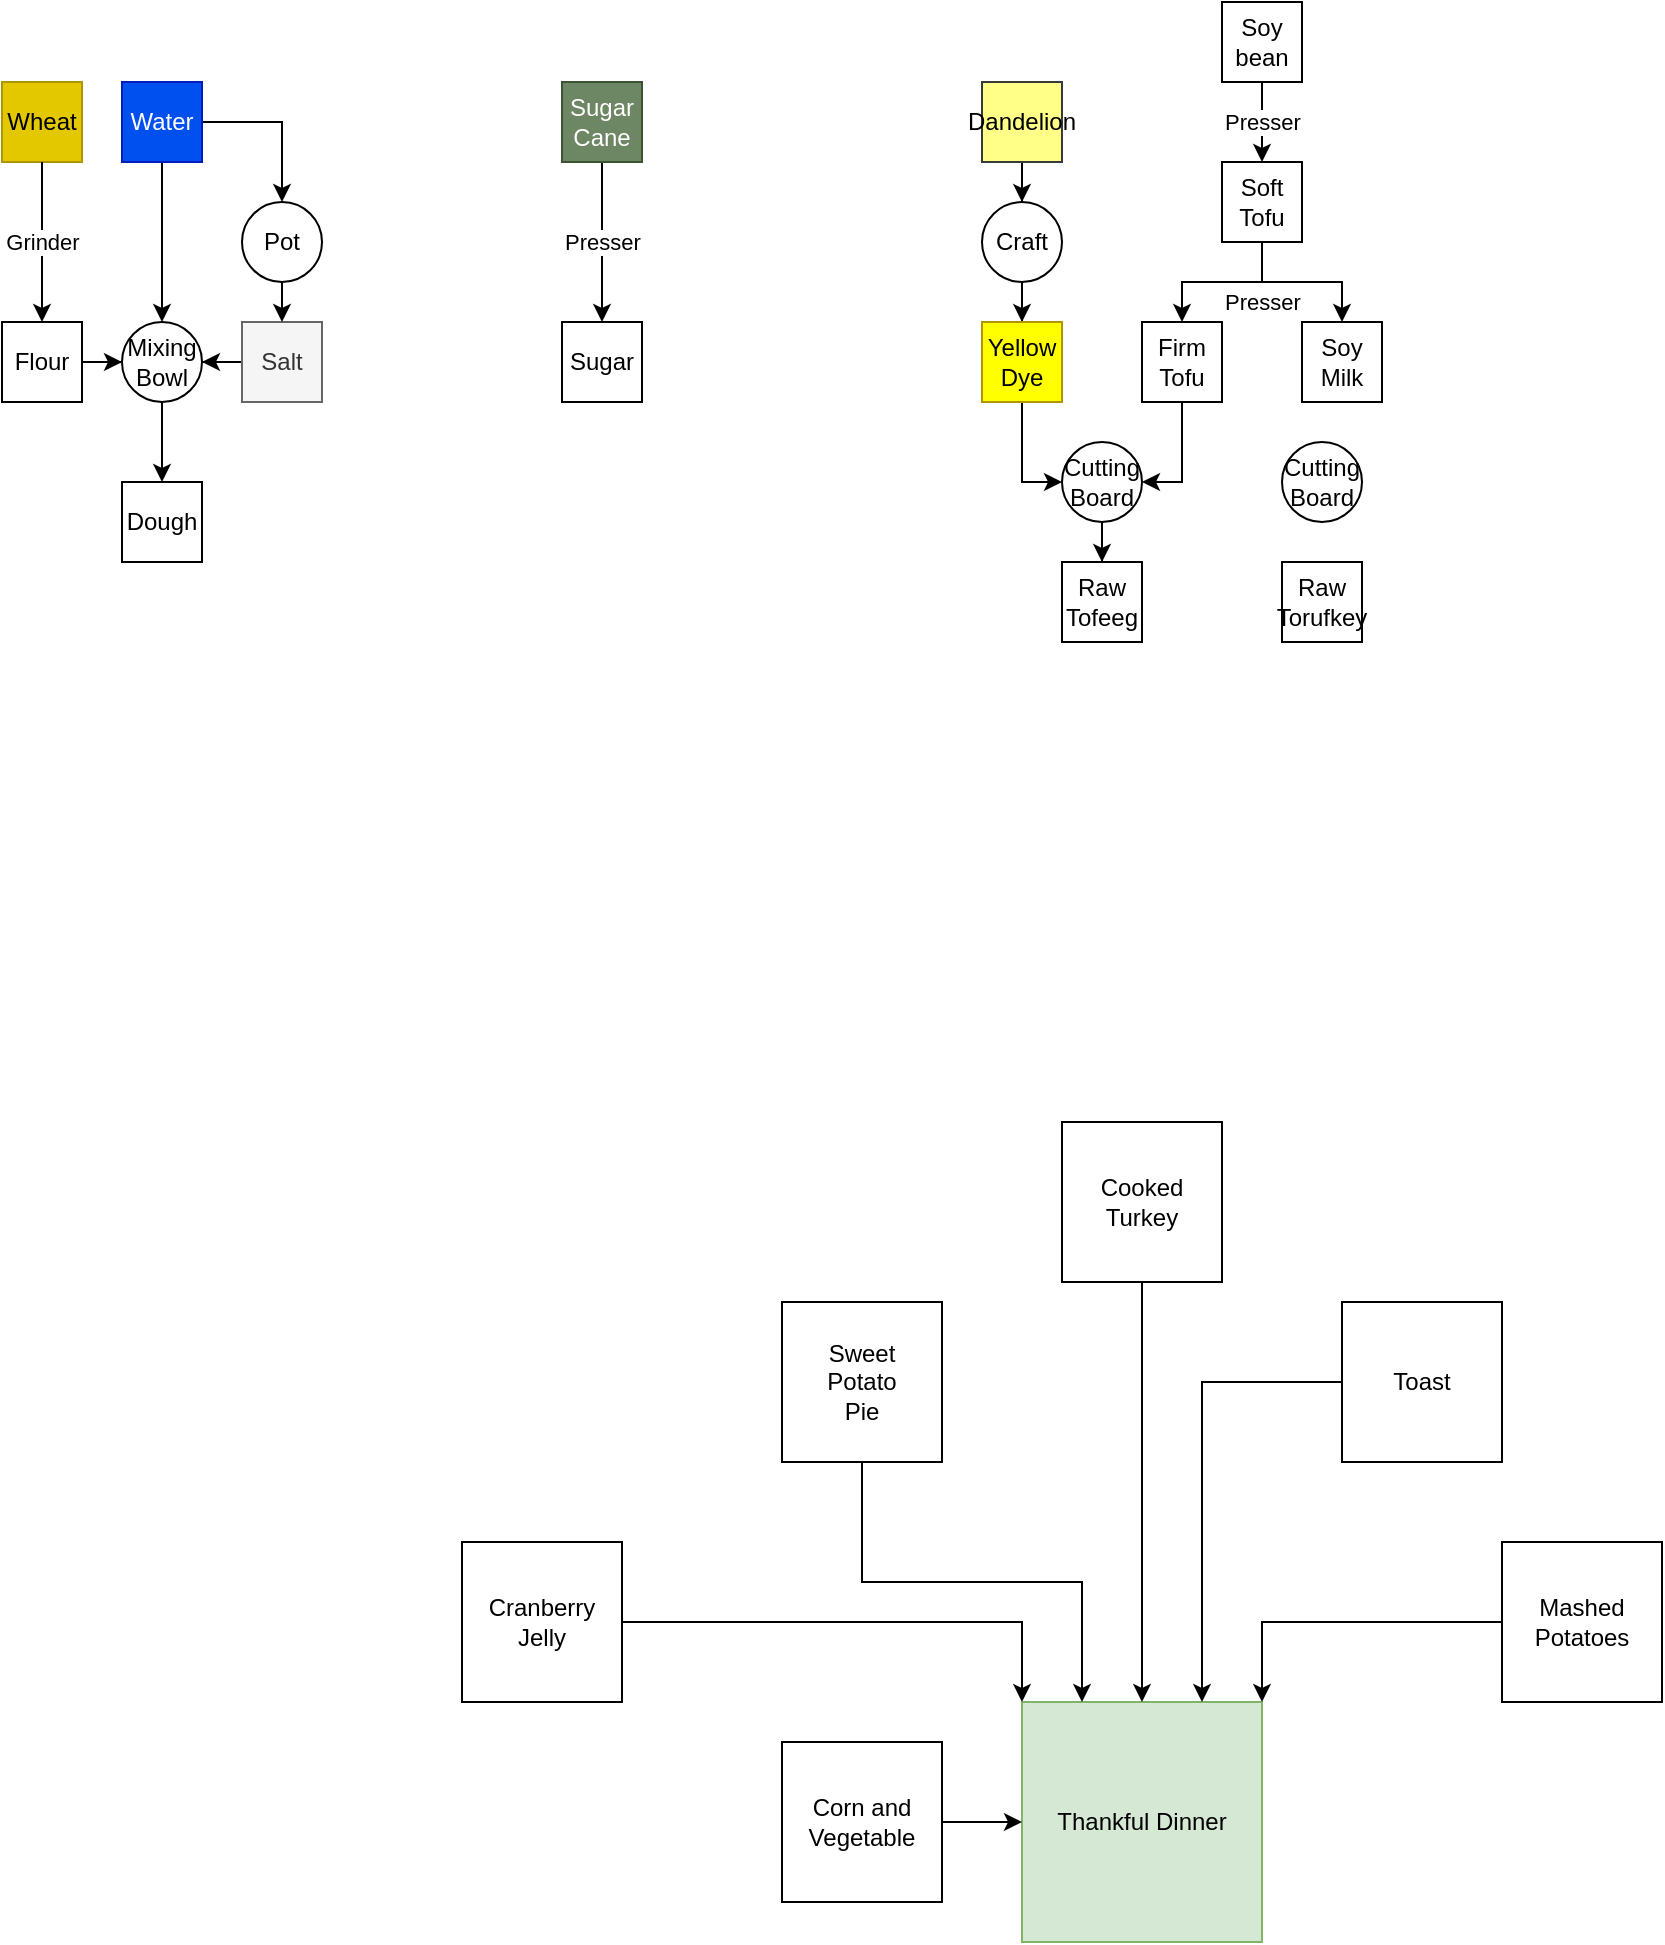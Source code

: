 <mxfile version="13.6.5" type="github">
  <diagram id="E6Eq9M-jHGRb96KLQHYH" name="Page-1">
    <mxGraphModel dx="1576" dy="470" grid="1" gridSize="10" guides="0" tooltips="1" connect="1" arrows="1" fold="1" page="1" pageScale="1" pageWidth="827" pageHeight="1169" math="0" shadow="0">
      <root>
        <mxCell id="0" />
        <mxCell id="1" parent="0" />
        <mxCell id="uMygsS5gmDRHOYHxsyQk-1" value="Wheat" style="rounded=0;whiteSpace=wrap;html=1;fillColor=#e3c800;strokeColor=#B09500;" parent="1" vertex="1">
          <mxGeometry x="-320" y="120" width="40" height="40" as="geometry" />
        </mxCell>
        <mxCell id="uMygsS5gmDRHOYHxsyQk-2" value="" style="endArrow=classic;html=1;fontColor=#000000;exitX=0.5;exitY=1;exitDx=0;exitDy=0;entryX=0.5;entryY=0;entryDx=0;entryDy=0;" parent="1" source="uMygsS5gmDRHOYHxsyQk-1" edge="1" target="aaTEEqOqEQQ5uZbAnoPO-1">
          <mxGeometry relative="1" as="geometry">
            <mxPoint x="-280" y="210" as="sourcePoint" />
            <mxPoint x="-300" y="200" as="targetPoint" />
          </mxGeometry>
        </mxCell>
        <mxCell id="uMygsS5gmDRHOYHxsyQk-3" value="Grinder" style="edgeLabel;resizable=0;html=1;align=center;verticalAlign=middle;" parent="uMygsS5gmDRHOYHxsyQk-2" connectable="0" vertex="1">
          <mxGeometry relative="1" as="geometry" />
        </mxCell>
        <mxCell id="aaTEEqOqEQQ5uZbAnoPO-50" style="edgeStyle=orthogonalEdgeStyle;rounded=0;orthogonalLoop=1;jettySize=auto;html=1;fontColor=#000000;" edge="1" parent="1" source="uMygsS5gmDRHOYHxsyQk-4" target="aaTEEqOqEQQ5uZbAnoPO-49">
          <mxGeometry relative="1" as="geometry" />
        </mxCell>
        <mxCell id="aaTEEqOqEQQ5uZbAnoPO-56" style="edgeStyle=orthogonalEdgeStyle;rounded=0;orthogonalLoop=1;jettySize=auto;html=1;entryX=0.5;entryY=0;entryDx=0;entryDy=0;fontColor=#000000;" edge="1" parent="1" source="uMygsS5gmDRHOYHxsyQk-4" target="aaTEEqOqEQQ5uZbAnoPO-2">
          <mxGeometry relative="1" as="geometry" />
        </mxCell>
        <mxCell id="uMygsS5gmDRHOYHxsyQk-4" value="Water" style="rounded=0;whiteSpace=wrap;html=1;fontColor=#ffffff;fillColor=#0050ef;strokeColor=#001DBC;" parent="1" vertex="1">
          <mxGeometry x="-260" y="120" width="40" height="40" as="geometry" />
        </mxCell>
        <mxCell id="aaTEEqOqEQQ5uZbAnoPO-52" style="edgeStyle=orthogonalEdgeStyle;rounded=0;orthogonalLoop=1;jettySize=auto;html=1;fontColor=#000000;entryX=1;entryY=0.5;entryDx=0;entryDy=0;" edge="1" parent="1" source="uMygsS5gmDRHOYHxsyQk-7" target="aaTEEqOqEQQ5uZbAnoPO-49">
          <mxGeometry relative="1" as="geometry">
            <mxPoint x="-230" y="310" as="targetPoint" />
          </mxGeometry>
        </mxCell>
        <mxCell id="uMygsS5gmDRHOYHxsyQk-7" value="Salt" style="rounded=0;whiteSpace=wrap;html=1;fillColor=#f5f5f5;strokeColor=#666666;fontColor=#333333;" parent="1" vertex="1">
          <mxGeometry x="-200" y="240" width="40" height="40" as="geometry" />
        </mxCell>
        <mxCell id="aaTEEqOqEQQ5uZbAnoPO-51" style="edgeStyle=orthogonalEdgeStyle;rounded=0;orthogonalLoop=1;jettySize=auto;html=1;entryX=0;entryY=0.5;entryDx=0;entryDy=0;fontColor=#000000;" edge="1" parent="1" source="aaTEEqOqEQQ5uZbAnoPO-1" target="aaTEEqOqEQQ5uZbAnoPO-49">
          <mxGeometry relative="1" as="geometry" />
        </mxCell>
        <mxCell id="aaTEEqOqEQQ5uZbAnoPO-1" value="Flour" style="rounded=0;whiteSpace=wrap;html=1;fontColor=#000000;" vertex="1" parent="1">
          <mxGeometry x="-320" y="240" width="40" height="40" as="geometry" />
        </mxCell>
        <mxCell id="aaTEEqOqEQQ5uZbAnoPO-2" value="Pot" style="ellipse;whiteSpace=wrap;html=1;aspect=fixed;fontColor=#000000;" vertex="1" parent="1">
          <mxGeometry x="-200" y="180" width="40" height="40" as="geometry" />
        </mxCell>
        <mxCell id="aaTEEqOqEQQ5uZbAnoPO-7" value="" style="endArrow=classic;html=1;fontColor=#000000;entryX=0.5;entryY=0;entryDx=0;entryDy=0;exitX=0.5;exitY=1;exitDx=0;exitDy=0;" edge="1" parent="1" source="aaTEEqOqEQQ5uZbAnoPO-2" target="uMygsS5gmDRHOYHxsyQk-7">
          <mxGeometry width="50" height="50" relative="1" as="geometry">
            <mxPoint x="-240" y="330" as="sourcePoint" />
            <mxPoint x="-190" y="280" as="targetPoint" />
          </mxGeometry>
        </mxCell>
        <mxCell id="aaTEEqOqEQQ5uZbAnoPO-9" value="Thankful Dinner" style="whiteSpace=wrap;html=1;aspect=fixed;fillColor=#d5e8d4;strokeColor=#82b366;" vertex="1" parent="1">
          <mxGeometry x="190" y="930" width="120" height="120" as="geometry" />
        </mxCell>
        <mxCell id="aaTEEqOqEQQ5uZbAnoPO-18" style="edgeStyle=orthogonalEdgeStyle;rounded=0;orthogonalLoop=1;jettySize=auto;html=1;entryX=0;entryY=0;entryDx=0;entryDy=0;fontColor=#000000;" edge="1" parent="1" source="aaTEEqOqEQQ5uZbAnoPO-10" target="aaTEEqOqEQQ5uZbAnoPO-9">
          <mxGeometry relative="1" as="geometry" />
        </mxCell>
        <mxCell id="aaTEEqOqEQQ5uZbAnoPO-10" value="&lt;div&gt;Cranberry&lt;/div&gt;&lt;div&gt; Jelly&lt;/div&gt;" style="whiteSpace=wrap;html=1;aspect=fixed;fontColor=#000000;" vertex="1" parent="1">
          <mxGeometry x="-90" y="850" width="80" height="80" as="geometry" />
        </mxCell>
        <mxCell id="aaTEEqOqEQQ5uZbAnoPO-19" style="edgeStyle=orthogonalEdgeStyle;rounded=0;orthogonalLoop=1;jettySize=auto;html=1;entryX=0.25;entryY=0;entryDx=0;entryDy=0;fontColor=#000000;exitX=0.5;exitY=1;exitDx=0;exitDy=0;" edge="1" parent="1" source="aaTEEqOqEQQ5uZbAnoPO-11" target="aaTEEqOqEQQ5uZbAnoPO-9">
          <mxGeometry relative="1" as="geometry" />
        </mxCell>
        <mxCell id="aaTEEqOqEQQ5uZbAnoPO-11" value="&lt;div&gt;Sweet &lt;br&gt;&lt;/div&gt;&lt;div&gt;Potato &lt;br&gt;&lt;/div&gt;&lt;div&gt;Pie&lt;/div&gt;" style="whiteSpace=wrap;html=1;aspect=fixed;fontColor=#000000;" vertex="1" parent="1">
          <mxGeometry x="70" y="730" width="80" height="80" as="geometry" />
        </mxCell>
        <mxCell id="aaTEEqOqEQQ5uZbAnoPO-20" style="edgeStyle=orthogonalEdgeStyle;rounded=0;orthogonalLoop=1;jettySize=auto;html=1;entryX=0.5;entryY=0;entryDx=0;entryDy=0;fontColor=#000000;" edge="1" parent="1" source="aaTEEqOqEQQ5uZbAnoPO-12" target="aaTEEqOqEQQ5uZbAnoPO-9">
          <mxGeometry relative="1" as="geometry" />
        </mxCell>
        <mxCell id="aaTEEqOqEQQ5uZbAnoPO-12" value="&lt;div&gt;Cooked&lt;/div&gt;&lt;div&gt; Turkey&lt;/div&gt;" style="whiteSpace=wrap;html=1;aspect=fixed;fontColor=#000000;" vertex="1" parent="1">
          <mxGeometry x="210" y="640" width="80" height="80" as="geometry" />
        </mxCell>
        <mxCell id="aaTEEqOqEQQ5uZbAnoPO-21" style="edgeStyle=orthogonalEdgeStyle;rounded=0;orthogonalLoop=1;jettySize=auto;html=1;entryX=0.75;entryY=0;entryDx=0;entryDy=0;fontColor=#000000;" edge="1" parent="1" source="aaTEEqOqEQQ5uZbAnoPO-13" target="aaTEEqOqEQQ5uZbAnoPO-9">
          <mxGeometry relative="1" as="geometry" />
        </mxCell>
        <mxCell id="aaTEEqOqEQQ5uZbAnoPO-13" value="Toast" style="whiteSpace=wrap;html=1;aspect=fixed;fontColor=#000000;" vertex="1" parent="1">
          <mxGeometry x="350" y="730" width="80" height="80" as="geometry" />
        </mxCell>
        <mxCell id="aaTEEqOqEQQ5uZbAnoPO-22" style="edgeStyle=orthogonalEdgeStyle;rounded=0;orthogonalLoop=1;jettySize=auto;html=1;entryX=1;entryY=0;entryDx=0;entryDy=0;fontColor=#000000;" edge="1" parent="1" source="aaTEEqOqEQQ5uZbAnoPO-14" target="aaTEEqOqEQQ5uZbAnoPO-9">
          <mxGeometry relative="1" as="geometry" />
        </mxCell>
        <mxCell id="aaTEEqOqEQQ5uZbAnoPO-14" value="&lt;div&gt;Mashed&lt;/div&gt;&lt;div&gt; Potatoes&lt;/div&gt;" style="whiteSpace=wrap;html=1;aspect=fixed;fontColor=#000000;" vertex="1" parent="1">
          <mxGeometry x="430" y="850" width="80" height="80" as="geometry" />
        </mxCell>
        <mxCell id="aaTEEqOqEQQ5uZbAnoPO-17" style="edgeStyle=orthogonalEdgeStyle;rounded=0;orthogonalLoop=1;jettySize=auto;html=1;entryX=0;entryY=0.5;entryDx=0;entryDy=0;fontColor=#000000;" edge="1" parent="1" source="aaTEEqOqEQQ5uZbAnoPO-16" target="aaTEEqOqEQQ5uZbAnoPO-9">
          <mxGeometry relative="1" as="geometry" />
        </mxCell>
        <mxCell id="aaTEEqOqEQQ5uZbAnoPO-16" value="&lt;div&gt;Corn and Vegetable&lt;br&gt;&lt;/div&gt;" style="whiteSpace=wrap;html=1;aspect=fixed;fontColor=#000000;" vertex="1" parent="1">
          <mxGeometry x="70" y="950" width="80" height="80" as="geometry" />
        </mxCell>
        <mxCell id="aaTEEqOqEQQ5uZbAnoPO-25" value="&lt;div&gt;Presser&lt;/div&gt;" style="edgeStyle=orthogonalEdgeStyle;rounded=0;orthogonalLoop=1;jettySize=auto;html=1;fontColor=#000000;" edge="1" parent="1" source="aaTEEqOqEQQ5uZbAnoPO-23" target="aaTEEqOqEQQ5uZbAnoPO-24">
          <mxGeometry relative="1" as="geometry" />
        </mxCell>
        <mxCell id="aaTEEqOqEQQ5uZbAnoPO-23" value="&lt;div&gt;Sugar&lt;/div&gt;&lt;div&gt;Cane&lt;br&gt;&lt;/div&gt;" style="whiteSpace=wrap;html=1;aspect=fixed;fillColor=#6d8764;strokeColor=#3A5431;fontColor=#ffffff;" vertex="1" parent="1">
          <mxGeometry x="-40" y="120" width="40" height="40" as="geometry" />
        </mxCell>
        <mxCell id="aaTEEqOqEQQ5uZbAnoPO-24" value="&lt;div&gt;Sugar&lt;/div&gt;" style="whiteSpace=wrap;html=1;aspect=fixed;fontColor=#000000;" vertex="1" parent="1">
          <mxGeometry x="-40" y="240" width="40" height="40" as="geometry" />
        </mxCell>
        <mxCell id="aaTEEqOqEQQ5uZbAnoPO-28" value="Presser" style="edgeStyle=orthogonalEdgeStyle;rounded=0;orthogonalLoop=1;jettySize=auto;html=1;entryX=0.5;entryY=0;entryDx=0;entryDy=0;fontColor=#000000;" edge="1" parent="1" source="aaTEEqOqEQQ5uZbAnoPO-26" target="aaTEEqOqEQQ5uZbAnoPO-27">
          <mxGeometry relative="1" as="geometry" />
        </mxCell>
        <mxCell id="aaTEEqOqEQQ5uZbAnoPO-26" value="&lt;div&gt;Soy&lt;/div&gt;&lt;div&gt;bean&lt;/div&gt;" style="whiteSpace=wrap;html=1;aspect=fixed;fontColor=#000000;" vertex="1" parent="1">
          <mxGeometry x="290" y="80" width="40" height="40" as="geometry" />
        </mxCell>
        <mxCell id="aaTEEqOqEQQ5uZbAnoPO-31" value="&lt;span style=&quot;background-color: rgb(255 , 255 , 255)&quot;&gt;Presser&lt;/span&gt;" style="edgeStyle=orthogonalEdgeStyle;rounded=0;orthogonalLoop=1;jettySize=auto;html=1;entryX=0.5;entryY=0;entryDx=0;entryDy=0;fontColor=#000000;" edge="1" parent="1" source="aaTEEqOqEQQ5uZbAnoPO-27" target="aaTEEqOqEQQ5uZbAnoPO-29">
          <mxGeometry x="-0.5" y="10" relative="1" as="geometry">
            <mxPoint as="offset" />
          </mxGeometry>
        </mxCell>
        <mxCell id="aaTEEqOqEQQ5uZbAnoPO-32" style="edgeStyle=orthogonalEdgeStyle;rounded=0;orthogonalLoop=1;jettySize=auto;html=1;fontColor=#000000;" edge="1" parent="1" source="aaTEEqOqEQQ5uZbAnoPO-27" target="aaTEEqOqEQQ5uZbAnoPO-30">
          <mxGeometry relative="1" as="geometry" />
        </mxCell>
        <mxCell id="aaTEEqOqEQQ5uZbAnoPO-27" value="&lt;div&gt;Soft&lt;/div&gt;&lt;div&gt;Tofu&lt;br&gt;&lt;/div&gt;" style="whiteSpace=wrap;html=1;aspect=fixed;fontColor=#000000;" vertex="1" parent="1">
          <mxGeometry x="290" y="160" width="40" height="40" as="geometry" />
        </mxCell>
        <mxCell id="aaTEEqOqEQQ5uZbAnoPO-41" style="edgeStyle=orthogonalEdgeStyle;rounded=0;orthogonalLoop=1;jettySize=auto;html=1;entryX=1;entryY=0.5;entryDx=0;entryDy=0;fontColor=#000000;" edge="1" parent="1" source="aaTEEqOqEQQ5uZbAnoPO-29" target="aaTEEqOqEQQ5uZbAnoPO-39">
          <mxGeometry relative="1" as="geometry" />
        </mxCell>
        <mxCell id="aaTEEqOqEQQ5uZbAnoPO-29" value="Firm Tofu" style="whiteSpace=wrap;html=1;aspect=fixed;fontColor=#000000;" vertex="1" parent="1">
          <mxGeometry x="250" y="240" width="40" height="40" as="geometry" />
        </mxCell>
        <mxCell id="aaTEEqOqEQQ5uZbAnoPO-30" value="Soy Milk" style="whiteSpace=wrap;html=1;aspect=fixed;fontColor=#000000;" vertex="1" parent="1">
          <mxGeometry x="330" y="240" width="40" height="40" as="geometry" />
        </mxCell>
        <mxCell id="aaTEEqOqEQQ5uZbAnoPO-35" style="edgeStyle=orthogonalEdgeStyle;rounded=0;orthogonalLoop=1;jettySize=auto;html=1;entryX=0.5;entryY=0;entryDx=0;entryDy=0;fontColor=#000000;" edge="1" parent="1" source="aaTEEqOqEQQ5uZbAnoPO-33" target="aaTEEqOqEQQ5uZbAnoPO-34">
          <mxGeometry relative="1" as="geometry" />
        </mxCell>
        <mxCell id="aaTEEqOqEQQ5uZbAnoPO-33" value="Dandelion" style="whiteSpace=wrap;html=1;aspect=fixed;fillColor=#ffff88;strokeColor=#36393d;" vertex="1" parent="1">
          <mxGeometry x="170" y="120" width="40" height="40" as="geometry" />
        </mxCell>
        <mxCell id="aaTEEqOqEQQ5uZbAnoPO-38" style="edgeStyle=orthogonalEdgeStyle;rounded=0;orthogonalLoop=1;jettySize=auto;html=1;entryX=0.5;entryY=0;entryDx=0;entryDy=0;fontColor=#000000;" edge="1" parent="1" source="aaTEEqOqEQQ5uZbAnoPO-34" target="aaTEEqOqEQQ5uZbAnoPO-37">
          <mxGeometry relative="1" as="geometry" />
        </mxCell>
        <mxCell id="aaTEEqOqEQQ5uZbAnoPO-34" value="Craft" style="ellipse;whiteSpace=wrap;html=1;aspect=fixed;fontColor=#000000;" vertex="1" parent="1">
          <mxGeometry x="170" y="180" width="40" height="40" as="geometry" />
        </mxCell>
        <mxCell id="aaTEEqOqEQQ5uZbAnoPO-40" style="edgeStyle=orthogonalEdgeStyle;rounded=0;orthogonalLoop=1;jettySize=auto;html=1;entryX=0;entryY=0.5;entryDx=0;entryDy=0;fontColor=#000000;" edge="1" parent="1" source="aaTEEqOqEQQ5uZbAnoPO-37" target="aaTEEqOqEQQ5uZbAnoPO-39">
          <mxGeometry relative="1" as="geometry" />
        </mxCell>
        <mxCell id="aaTEEqOqEQQ5uZbAnoPO-37" value="&lt;div&gt;Yellow&lt;/div&gt;&lt;div&gt;Dye&lt;br&gt;&lt;/div&gt;" style="whiteSpace=wrap;html=1;aspect=fixed;strokeColor=#B09500;fillColor=#FFFF00;" vertex="1" parent="1">
          <mxGeometry x="170" y="240" width="40" height="40" as="geometry" />
        </mxCell>
        <mxCell id="aaTEEqOqEQQ5uZbAnoPO-45" style="edgeStyle=orthogonalEdgeStyle;rounded=0;orthogonalLoop=1;jettySize=auto;html=1;fontColor=#000000;" edge="1" parent="1" source="aaTEEqOqEQQ5uZbAnoPO-39" target="aaTEEqOqEQQ5uZbAnoPO-44">
          <mxGeometry relative="1" as="geometry" />
        </mxCell>
        <mxCell id="aaTEEqOqEQQ5uZbAnoPO-39" value="Cutting Board" style="ellipse;whiteSpace=wrap;html=1;aspect=fixed;" vertex="1" parent="1">
          <mxGeometry x="210" y="300" width="40" height="40" as="geometry" />
        </mxCell>
        <mxCell id="aaTEEqOqEQQ5uZbAnoPO-44" value="Raw Tofeeg" style="whiteSpace=wrap;html=1;aspect=fixed;fontColor=#000000;fillColor=#FFFFFF;" vertex="1" parent="1">
          <mxGeometry x="210" y="360" width="40" height="40" as="geometry" />
        </mxCell>
        <mxCell id="aaTEEqOqEQQ5uZbAnoPO-46" value="Raw Torufkey" style="whiteSpace=wrap;html=1;aspect=fixed;fillColor=#FFFFFF;fontColor=#000000;" vertex="1" parent="1">
          <mxGeometry x="320" y="360" width="40" height="40" as="geometry" />
        </mxCell>
        <mxCell id="aaTEEqOqEQQ5uZbAnoPO-48" value="Cutting Board" style="ellipse;whiteSpace=wrap;html=1;aspect=fixed;" vertex="1" parent="1">
          <mxGeometry x="320" y="300" width="40" height="40" as="geometry" />
        </mxCell>
        <mxCell id="aaTEEqOqEQQ5uZbAnoPO-55" style="edgeStyle=orthogonalEdgeStyle;rounded=0;orthogonalLoop=1;jettySize=auto;html=1;entryX=0.5;entryY=0;entryDx=0;entryDy=0;fontColor=#000000;" edge="1" parent="1" source="aaTEEqOqEQQ5uZbAnoPO-49" target="aaTEEqOqEQQ5uZbAnoPO-54">
          <mxGeometry relative="1" as="geometry" />
        </mxCell>
        <mxCell id="aaTEEqOqEQQ5uZbAnoPO-49" value="Mixing Bowl" style="ellipse;whiteSpace=wrap;html=1;aspect=fixed;" vertex="1" parent="1">
          <mxGeometry x="-260" y="240" width="40" height="40" as="geometry" />
        </mxCell>
        <mxCell id="aaTEEqOqEQQ5uZbAnoPO-54" value="Dough" style="whiteSpace=wrap;html=1;aspect=fixed;fillColor=#FFFFFF;fontColor=#000000;" vertex="1" parent="1">
          <mxGeometry x="-260" y="320" width="40" height="40" as="geometry" />
        </mxCell>
      </root>
    </mxGraphModel>
  </diagram>
</mxfile>
